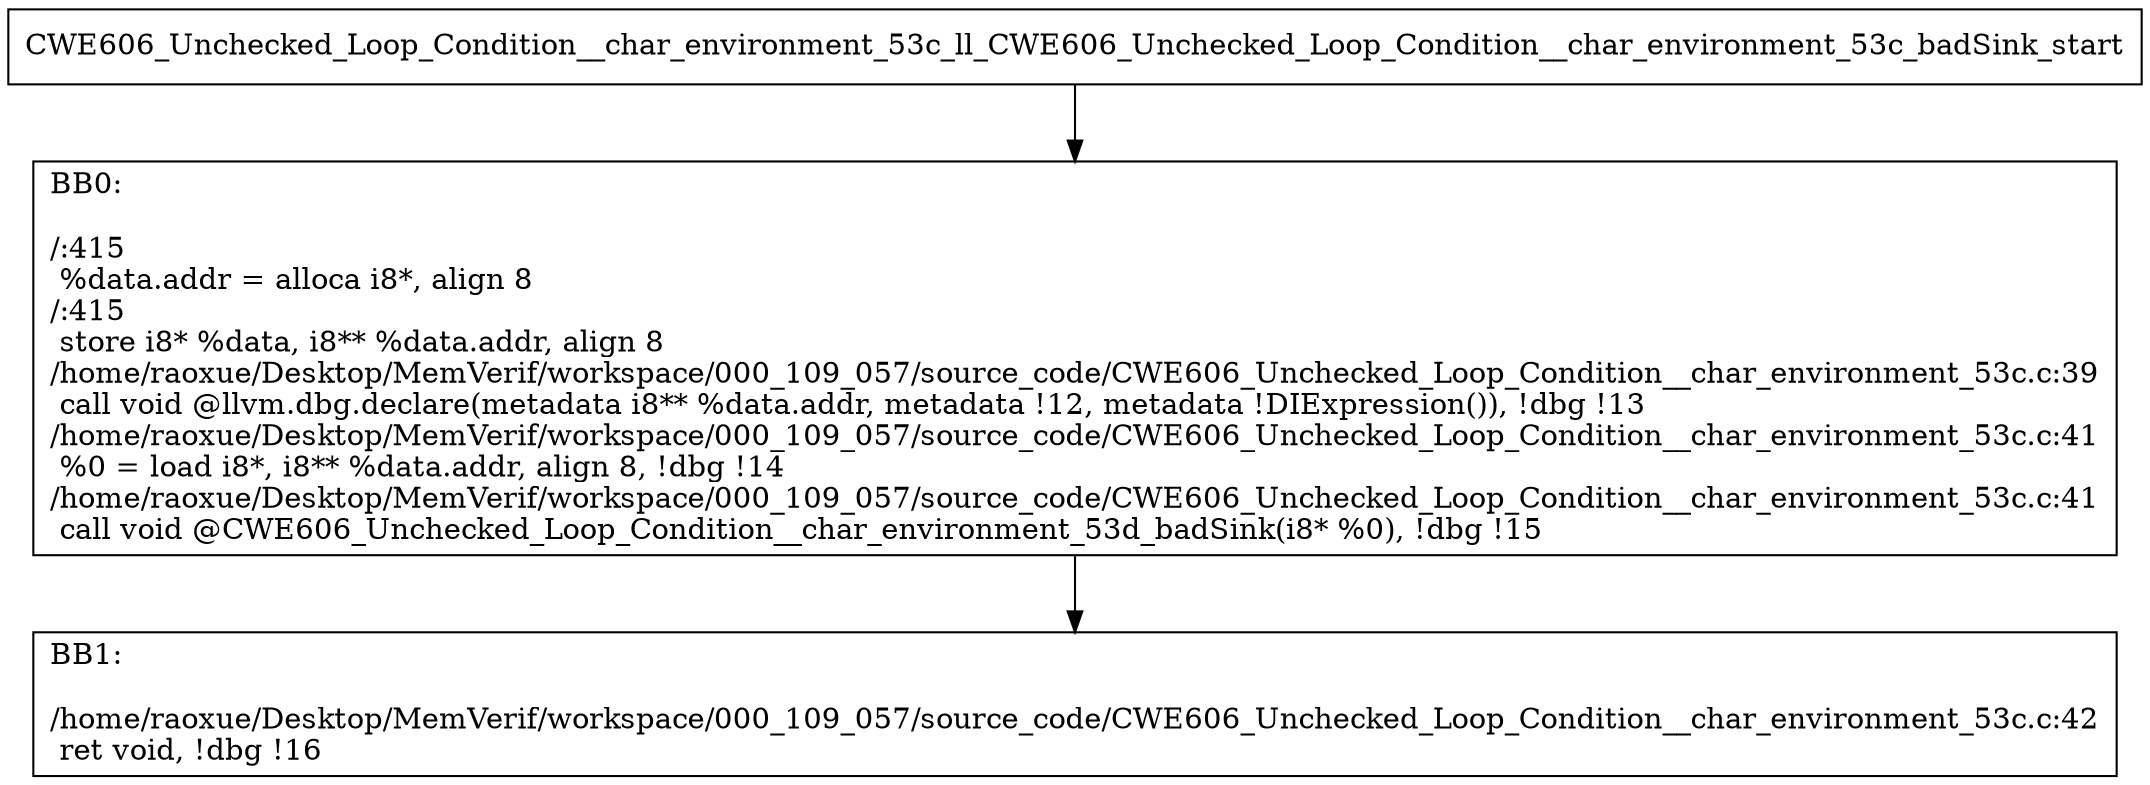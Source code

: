digraph "CFG for'CWE606_Unchecked_Loop_Condition__char_environment_53c_ll_CWE606_Unchecked_Loop_Condition__char_environment_53c_badSink' function" {
	BBCWE606_Unchecked_Loop_Condition__char_environment_53c_ll_CWE606_Unchecked_Loop_Condition__char_environment_53c_badSink_start[shape=record,label="{CWE606_Unchecked_Loop_Condition__char_environment_53c_ll_CWE606_Unchecked_Loop_Condition__char_environment_53c_badSink_start}"];
	BBCWE606_Unchecked_Loop_Condition__char_environment_53c_ll_CWE606_Unchecked_Loop_Condition__char_environment_53c_badSink_start-> CWE606_Unchecked_Loop_Condition__char_environment_53c_ll_CWE606_Unchecked_Loop_Condition__char_environment_53c_badSinkBB0;
	CWE606_Unchecked_Loop_Condition__char_environment_53c_ll_CWE606_Unchecked_Loop_Condition__char_environment_53c_badSinkBB0 [shape=record, label="{BB0:\l\l/:415\l
  %data.addr = alloca i8*, align 8\l
/:415\l
  store i8* %data, i8** %data.addr, align 8\l
/home/raoxue/Desktop/MemVerif/workspace/000_109_057/source_code/CWE606_Unchecked_Loop_Condition__char_environment_53c.c:39\l
  call void @llvm.dbg.declare(metadata i8** %data.addr, metadata !12, metadata !DIExpression()), !dbg !13\l
/home/raoxue/Desktop/MemVerif/workspace/000_109_057/source_code/CWE606_Unchecked_Loop_Condition__char_environment_53c.c:41\l
  %0 = load i8*, i8** %data.addr, align 8, !dbg !14\l
/home/raoxue/Desktop/MemVerif/workspace/000_109_057/source_code/CWE606_Unchecked_Loop_Condition__char_environment_53c.c:41\l
  call void @CWE606_Unchecked_Loop_Condition__char_environment_53d_badSink(i8* %0), !dbg !15\l
}"];
	CWE606_Unchecked_Loop_Condition__char_environment_53c_ll_CWE606_Unchecked_Loop_Condition__char_environment_53c_badSinkBB0-> CWE606_Unchecked_Loop_Condition__char_environment_53c_ll_CWE606_Unchecked_Loop_Condition__char_environment_53c_badSinkBB1;
	CWE606_Unchecked_Loop_Condition__char_environment_53c_ll_CWE606_Unchecked_Loop_Condition__char_environment_53c_badSinkBB1 [shape=record, label="{BB1:\l\l/home/raoxue/Desktop/MemVerif/workspace/000_109_057/source_code/CWE606_Unchecked_Loop_Condition__char_environment_53c.c:42\l
  ret void, !dbg !16\l
}"];
}
